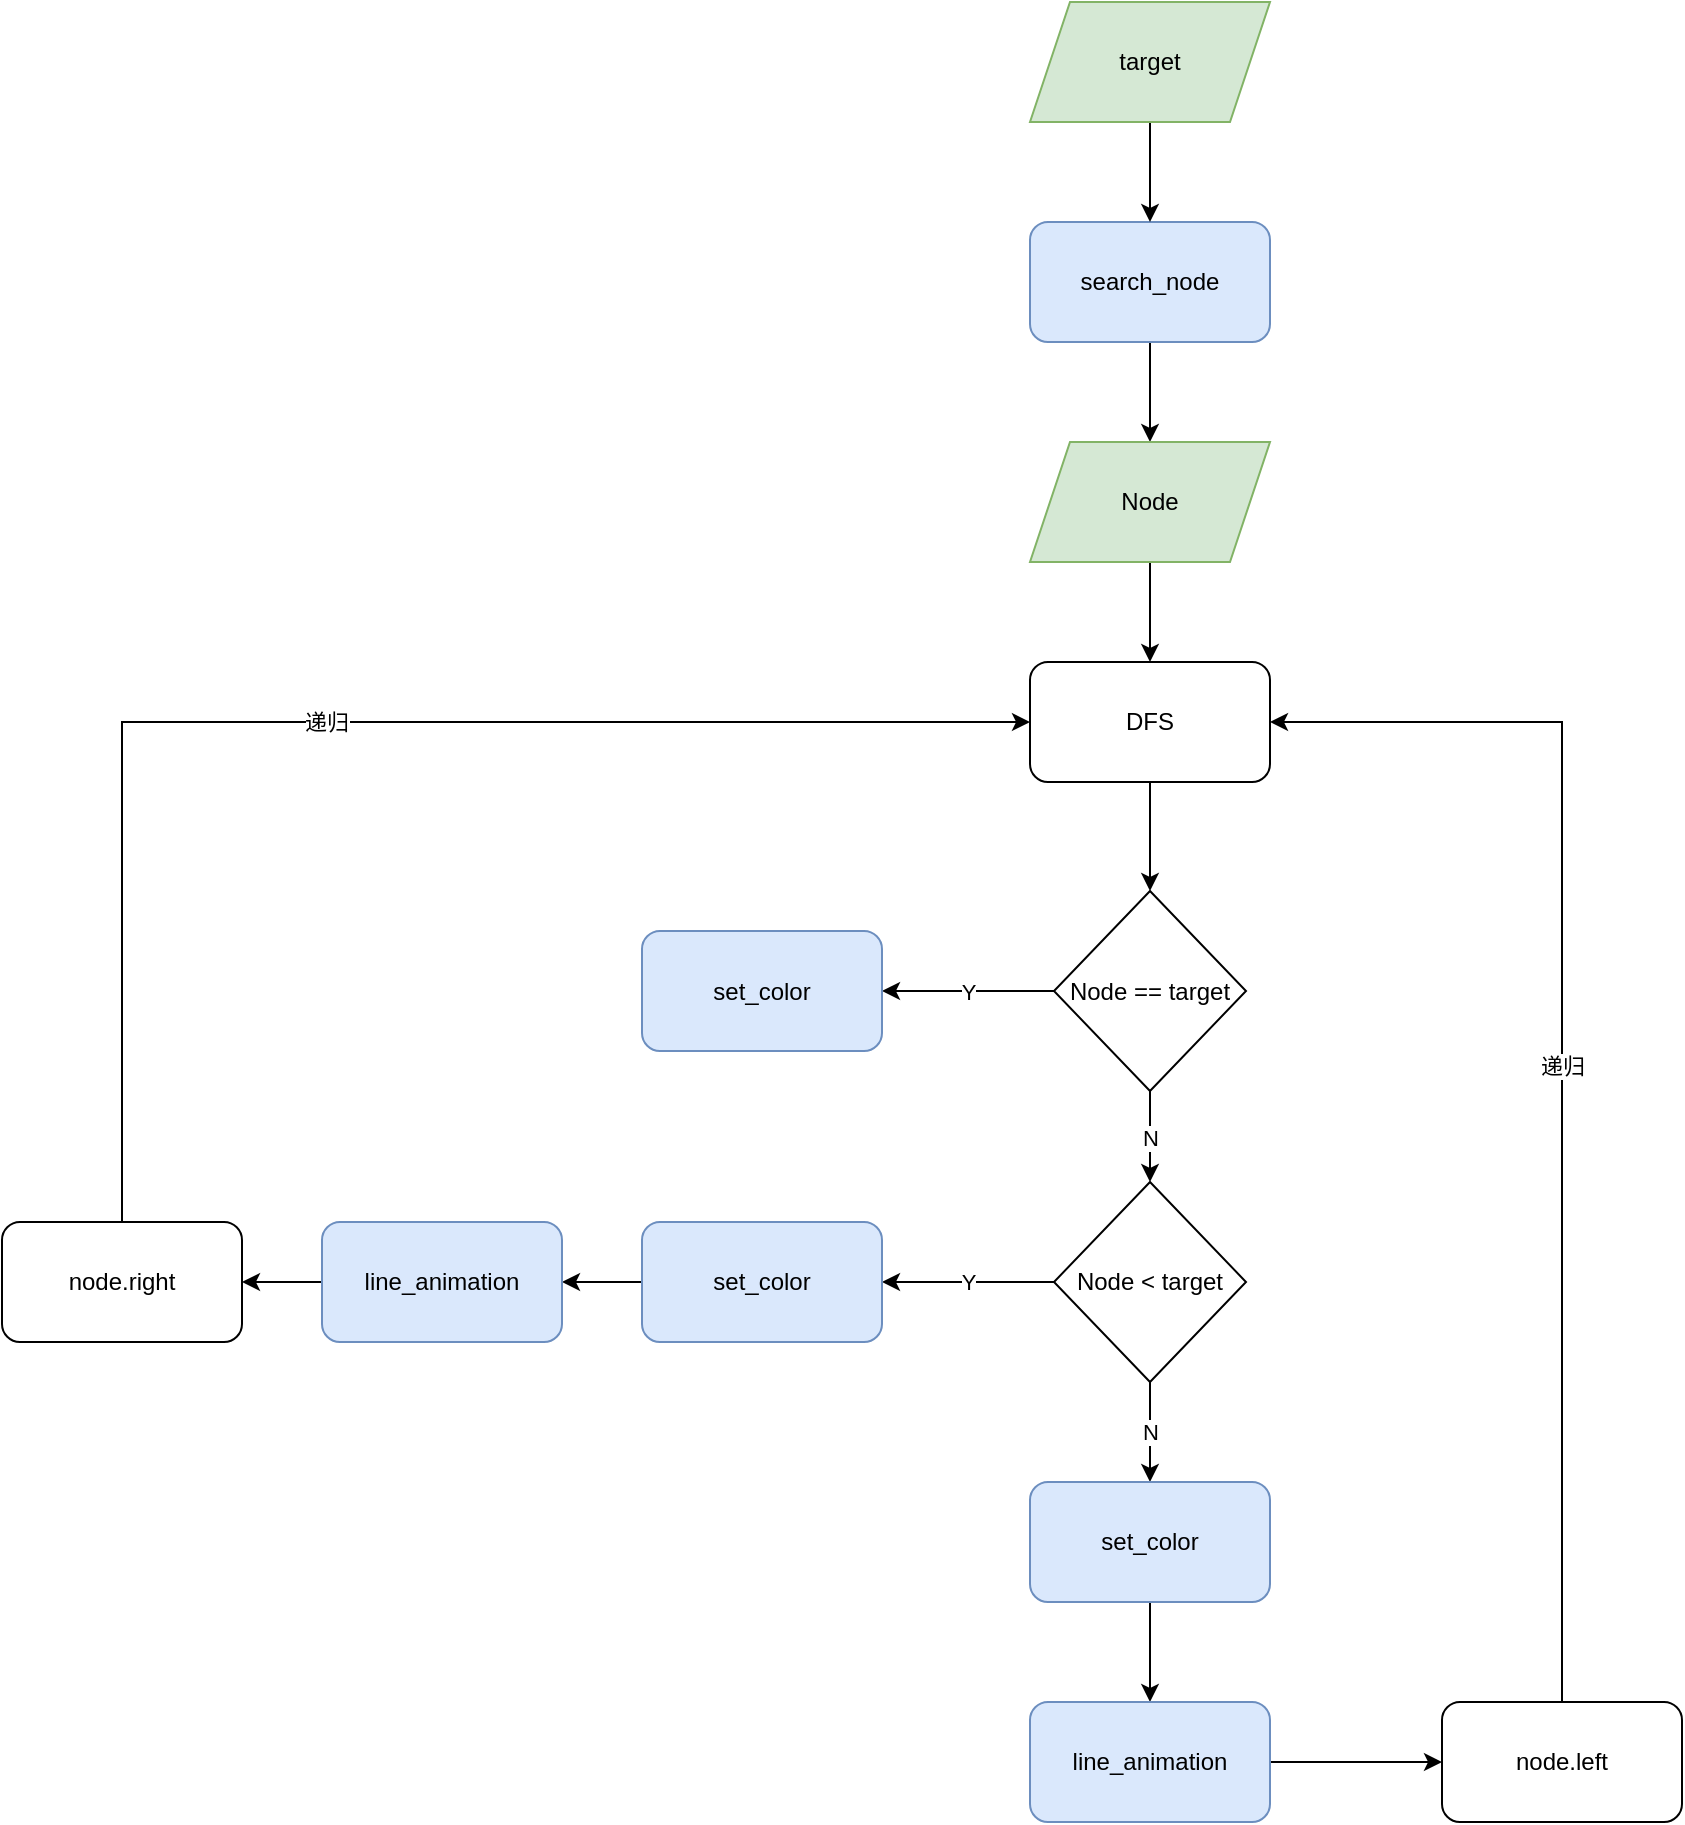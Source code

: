 <mxfile version="21.1.2" type="device">
  <diagram name="第 1 页" id="3FqZj59iGFIApLjcWMQn">
    <mxGraphModel dx="2033" dy="809" grid="1" gridSize="10" guides="1" tooltips="1" connect="1" arrows="1" fold="1" page="1" pageScale="1" pageWidth="827" pageHeight="1169" math="0" shadow="0">
      <root>
        <mxCell id="0" />
        <mxCell id="1" parent="0" />
        <mxCell id="8-bKvnOQXaHB78nGXZb9-7" value="" style="edgeStyle=orthogonalEdgeStyle;rounded=0;orthogonalLoop=1;jettySize=auto;html=1;" edge="1" parent="1" source="8-bKvnOQXaHB78nGXZb9-1" target="8-bKvnOQXaHB78nGXZb9-6">
          <mxGeometry relative="1" as="geometry" />
        </mxCell>
        <mxCell id="8-bKvnOQXaHB78nGXZb9-1" value="search_node" style="rounded=1;whiteSpace=wrap;html=1;fillColor=#dae8fc;strokeColor=#6c8ebf;" vertex="1" parent="1">
          <mxGeometry x="354" y="200" width="120" height="60" as="geometry" />
        </mxCell>
        <mxCell id="8-bKvnOQXaHB78nGXZb9-3" value="" style="edgeStyle=orthogonalEdgeStyle;rounded=0;orthogonalLoop=1;jettySize=auto;html=1;" edge="1" parent="1" source="8-bKvnOQXaHB78nGXZb9-2" target="8-bKvnOQXaHB78nGXZb9-1">
          <mxGeometry relative="1" as="geometry" />
        </mxCell>
        <mxCell id="8-bKvnOQXaHB78nGXZb9-2" value="target" style="shape=parallelogram;perimeter=parallelogramPerimeter;whiteSpace=wrap;html=1;fixedSize=1;fillColor=#d5e8d4;strokeColor=#82b366;" vertex="1" parent="1">
          <mxGeometry x="354" y="90" width="120" height="60" as="geometry" />
        </mxCell>
        <mxCell id="8-bKvnOQXaHB78nGXZb9-9" value="" style="edgeStyle=orthogonalEdgeStyle;rounded=0;orthogonalLoop=1;jettySize=auto;html=1;" edge="1" parent="1" source="8-bKvnOQXaHB78nGXZb9-6" target="8-bKvnOQXaHB78nGXZb9-8">
          <mxGeometry relative="1" as="geometry" />
        </mxCell>
        <mxCell id="8-bKvnOQXaHB78nGXZb9-6" value="Node" style="shape=parallelogram;perimeter=parallelogramPerimeter;whiteSpace=wrap;html=1;fixedSize=1;fillColor=#d5e8d4;strokeColor=#82b366;" vertex="1" parent="1">
          <mxGeometry x="354" y="310" width="120" height="60" as="geometry" />
        </mxCell>
        <mxCell id="8-bKvnOQXaHB78nGXZb9-12" value="" style="edgeStyle=orthogonalEdgeStyle;rounded=0;orthogonalLoop=1;jettySize=auto;html=1;" edge="1" parent="1" source="8-bKvnOQXaHB78nGXZb9-8" target="8-bKvnOQXaHB78nGXZb9-11">
          <mxGeometry relative="1" as="geometry" />
        </mxCell>
        <mxCell id="8-bKvnOQXaHB78nGXZb9-8" value="DFS" style="rounded=1;whiteSpace=wrap;html=1;" vertex="1" parent="1">
          <mxGeometry x="354" y="420" width="120" height="60" as="geometry" />
        </mxCell>
        <mxCell id="8-bKvnOQXaHB78nGXZb9-14" value="N" style="edgeStyle=orthogonalEdgeStyle;rounded=0;orthogonalLoop=1;jettySize=auto;html=1;" edge="1" parent="1" source="8-bKvnOQXaHB78nGXZb9-11" target="8-bKvnOQXaHB78nGXZb9-13">
          <mxGeometry relative="1" as="geometry" />
        </mxCell>
        <mxCell id="8-bKvnOQXaHB78nGXZb9-16" value="Y" style="edgeStyle=orthogonalEdgeStyle;rounded=0;orthogonalLoop=1;jettySize=auto;html=1;" edge="1" parent="1" source="8-bKvnOQXaHB78nGXZb9-11" target="8-bKvnOQXaHB78nGXZb9-15">
          <mxGeometry relative="1" as="geometry" />
        </mxCell>
        <mxCell id="8-bKvnOQXaHB78nGXZb9-11" value="Node == target" style="rhombus;whiteSpace=wrap;html=1;" vertex="1" parent="1">
          <mxGeometry x="366" y="534.5" width="96" height="100" as="geometry" />
        </mxCell>
        <mxCell id="8-bKvnOQXaHB78nGXZb9-20" value="Y" style="edgeStyle=orthogonalEdgeStyle;rounded=0;orthogonalLoop=1;jettySize=auto;html=1;" edge="1" parent="1" source="8-bKvnOQXaHB78nGXZb9-13" target="8-bKvnOQXaHB78nGXZb9-19">
          <mxGeometry relative="1" as="geometry" />
        </mxCell>
        <mxCell id="8-bKvnOQXaHB78nGXZb9-27" value="N" style="edgeStyle=orthogonalEdgeStyle;rounded=0;orthogonalLoop=1;jettySize=auto;html=1;" edge="1" parent="1" source="8-bKvnOQXaHB78nGXZb9-13" target="8-bKvnOQXaHB78nGXZb9-26">
          <mxGeometry relative="1" as="geometry" />
        </mxCell>
        <mxCell id="8-bKvnOQXaHB78nGXZb9-13" value="Node &amp;lt; target" style="rhombus;whiteSpace=wrap;html=1;" vertex="1" parent="1">
          <mxGeometry x="366" y="680" width="96" height="100" as="geometry" />
        </mxCell>
        <mxCell id="8-bKvnOQXaHB78nGXZb9-15" value="set_color" style="rounded=1;whiteSpace=wrap;html=1;fillColor=#dae8fc;strokeColor=#6c8ebf;" vertex="1" parent="1">
          <mxGeometry x="160" y="554.5" width="120" height="60" as="geometry" />
        </mxCell>
        <mxCell id="8-bKvnOQXaHB78nGXZb9-22" value="" style="edgeStyle=orthogonalEdgeStyle;rounded=0;orthogonalLoop=1;jettySize=auto;html=1;" edge="1" parent="1" source="8-bKvnOQXaHB78nGXZb9-19" target="8-bKvnOQXaHB78nGXZb9-21">
          <mxGeometry relative="1" as="geometry" />
        </mxCell>
        <mxCell id="8-bKvnOQXaHB78nGXZb9-19" value="set_color" style="rounded=1;whiteSpace=wrap;html=1;fillColor=#dae8fc;strokeColor=#6c8ebf;" vertex="1" parent="1">
          <mxGeometry x="160" y="700" width="120" height="60" as="geometry" />
        </mxCell>
        <mxCell id="8-bKvnOQXaHB78nGXZb9-25" value="" style="edgeStyle=orthogonalEdgeStyle;rounded=0;orthogonalLoop=1;jettySize=auto;html=1;" edge="1" parent="1" source="8-bKvnOQXaHB78nGXZb9-21" target="8-bKvnOQXaHB78nGXZb9-23">
          <mxGeometry relative="1" as="geometry" />
        </mxCell>
        <mxCell id="8-bKvnOQXaHB78nGXZb9-21" value="line_animation" style="rounded=1;whiteSpace=wrap;html=1;fillColor=#dae8fc;strokeColor=#6c8ebf;" vertex="1" parent="1">
          <mxGeometry y="700" width="120" height="60" as="geometry" />
        </mxCell>
        <mxCell id="8-bKvnOQXaHB78nGXZb9-24" value="递归" style="edgeStyle=orthogonalEdgeStyle;rounded=0;orthogonalLoop=1;jettySize=auto;html=1;entryX=0;entryY=0.5;entryDx=0;entryDy=0;" edge="1" parent="1" source="8-bKvnOQXaHB78nGXZb9-23" target="8-bKvnOQXaHB78nGXZb9-8">
          <mxGeometry relative="1" as="geometry">
            <Array as="points">
              <mxPoint x="-100" y="450" />
            </Array>
          </mxGeometry>
        </mxCell>
        <mxCell id="8-bKvnOQXaHB78nGXZb9-23" value="node.right" style="rounded=1;whiteSpace=wrap;html=1;" vertex="1" parent="1">
          <mxGeometry x="-160" y="700" width="120" height="60" as="geometry" />
        </mxCell>
        <mxCell id="8-bKvnOQXaHB78nGXZb9-29" value="" style="edgeStyle=orthogonalEdgeStyle;rounded=0;orthogonalLoop=1;jettySize=auto;html=1;" edge="1" parent="1" source="8-bKvnOQXaHB78nGXZb9-26" target="8-bKvnOQXaHB78nGXZb9-28">
          <mxGeometry relative="1" as="geometry" />
        </mxCell>
        <mxCell id="8-bKvnOQXaHB78nGXZb9-26" value="set_color" style="rounded=1;whiteSpace=wrap;html=1;fillColor=#dae8fc;strokeColor=#6c8ebf;" vertex="1" parent="1">
          <mxGeometry x="354" y="830" width="120" height="60" as="geometry" />
        </mxCell>
        <mxCell id="8-bKvnOQXaHB78nGXZb9-33" value="" style="edgeStyle=orthogonalEdgeStyle;rounded=0;orthogonalLoop=1;jettySize=auto;html=1;" edge="1" parent="1" source="8-bKvnOQXaHB78nGXZb9-28" target="8-bKvnOQXaHB78nGXZb9-31">
          <mxGeometry relative="1" as="geometry" />
        </mxCell>
        <mxCell id="8-bKvnOQXaHB78nGXZb9-28" value="line_animation" style="rounded=1;whiteSpace=wrap;html=1;fillColor=#dae8fc;strokeColor=#6c8ebf;" vertex="1" parent="1">
          <mxGeometry x="354" y="940" width="120" height="60" as="geometry" />
        </mxCell>
        <mxCell id="8-bKvnOQXaHB78nGXZb9-32" value="递归" style="edgeStyle=orthogonalEdgeStyle;rounded=0;orthogonalLoop=1;jettySize=auto;html=1;entryX=1;entryY=0.5;entryDx=0;entryDy=0;" edge="1" parent="1" source="8-bKvnOQXaHB78nGXZb9-31" target="8-bKvnOQXaHB78nGXZb9-8">
          <mxGeometry relative="1" as="geometry">
            <Array as="points">
              <mxPoint x="620" y="450" />
            </Array>
          </mxGeometry>
        </mxCell>
        <mxCell id="8-bKvnOQXaHB78nGXZb9-31" value="node.left" style="rounded=1;whiteSpace=wrap;html=1;" vertex="1" parent="1">
          <mxGeometry x="560" y="940" width="120" height="60" as="geometry" />
        </mxCell>
      </root>
    </mxGraphModel>
  </diagram>
</mxfile>
